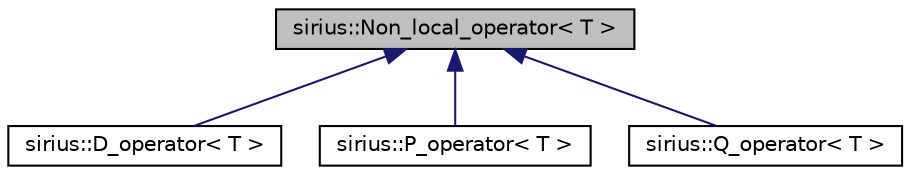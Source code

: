 digraph "sirius::Non_local_operator&lt; T &gt;"
{
 // INTERACTIVE_SVG=YES
  edge [fontname="Helvetica",fontsize="10",labelfontname="Helvetica",labelfontsize="10"];
  node [fontname="Helvetica",fontsize="10",shape=record];
  Node1 [label="sirius::Non_local_operator\< T \>",height=0.2,width=0.4,color="black", fillcolor="grey75", style="filled", fontcolor="black"];
  Node1 -> Node2 [dir="back",color="midnightblue",fontsize="10",style="solid",fontname="Helvetica"];
  Node2 [label="sirius::D_operator\< T \>",height=0.2,width=0.4,color="black", fillcolor="white", style="filled",URL="$classsirius_1_1_d__operator.html"];
  Node1 -> Node3 [dir="back",color="midnightblue",fontsize="10",style="solid",fontname="Helvetica"];
  Node3 [label="sirius::P_operator\< T \>",height=0.2,width=0.4,color="black", fillcolor="white", style="filled",URL="$classsirius_1_1_p__operator.html"];
  Node1 -> Node4 [dir="back",color="midnightblue",fontsize="10",style="solid",fontname="Helvetica"];
  Node4 [label="sirius::Q_operator\< T \>",height=0.2,width=0.4,color="black", fillcolor="white", style="filled",URL="$classsirius_1_1_q__operator.html"];
}
